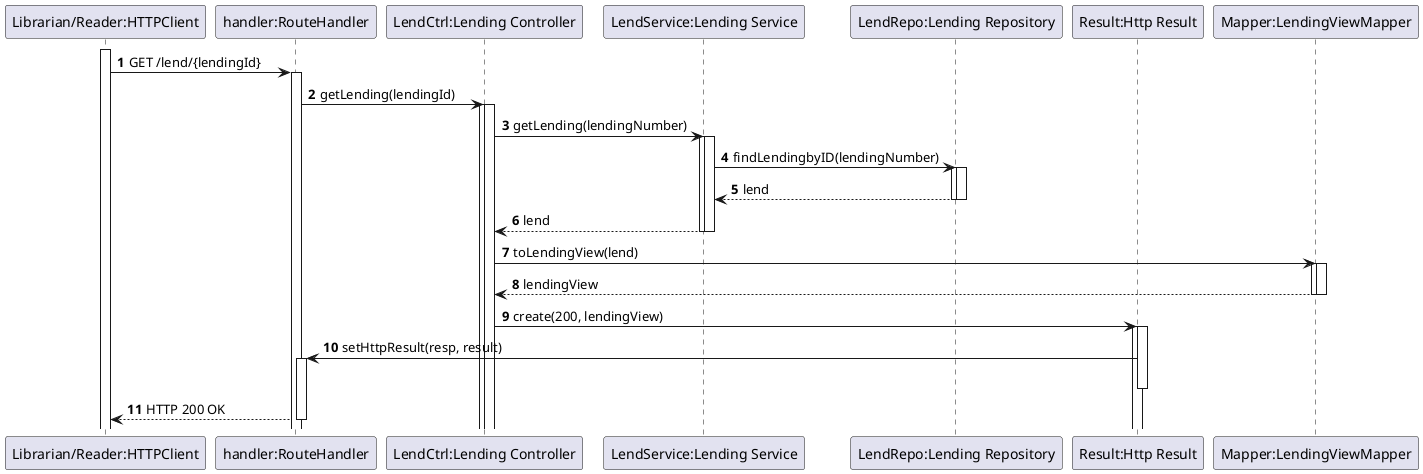 @startuml
'https://plantuml.com/sequence-diagram
autoactivate on
autonumber

participant "Librarian/Reader:HTTPClient" as HTTPClient
participant "handler:RouteHandler" as System
participant "LendCtrl:Lending Controller" as LendCtrl
participant "LendService:Lending Service" as LendService
participant "LendRepo:Lending Repository" as LendRepo
participant "Result:Http Result" as Result
participant "Mapper:LendingViewMapper" as ViewMapper
activate HTTPClient

HTTPClient -> System: GET /lend/{lendingId}
System -> LendCtrl: getLending(lendingId)
activate LendCtrl

LendCtrl -> LendService: getLending(lendingNumber)
activate LendService
LendService -> LendRepo: findLendingbyID(lendingNumber)
activate LendRepo
LendRepo --> LendService: lend
deactivate LendRepo
LendService --> LendCtrl: lend
deactivate LendService

LendCtrl -> ViewMapper: toLendingView(lend)
activate ViewMapper
ViewMapper --> LendCtrl: lendingView
deactivate ViewMapper

LendCtrl -> Result: create(200, lendingView)
activate Result
Result -> System: setHttpResult(resp, result)
deactivate Result
System --> HTTPClient: HTTP 200 OK

@enduml
